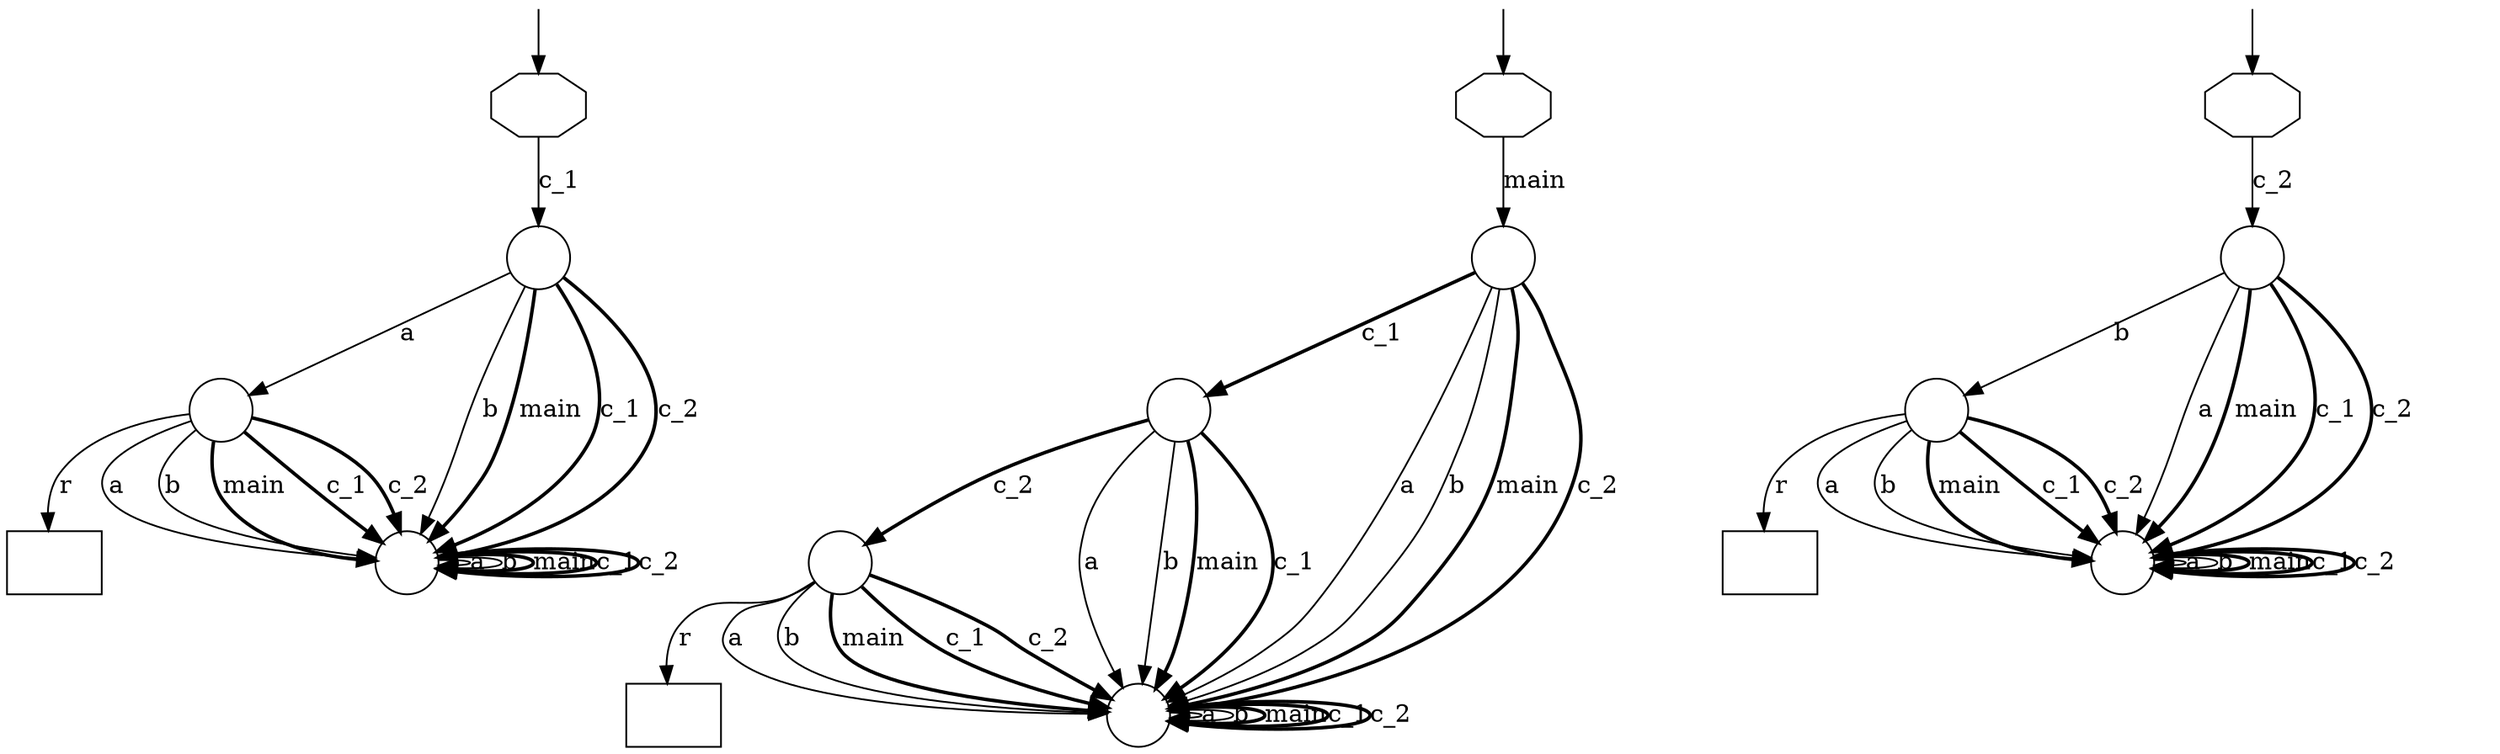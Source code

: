 digraph g {

	s0 [shape="octagon" label=""];
	s1 [shape="box" label=""];
	s2 [shape="circle" label=""];
	s3 [shape="circle" label=""];
	s4 [shape="circle" label=""];
	s5 [shape="octagon" label=""];
	s6 [shape="box" label=""];
	s7 [shape="circle" label=""];
	s8 [shape="circle" label=""];
	s9 [shape="circle" label=""];
	s10 [shape="circle" label=""];
	s11 [shape="octagon" label=""];
	s12 [shape="box" label=""];
	s13 [shape="circle" label=""];
	s14 [shape="circle" label=""];
	s15 [shape="circle" label=""];
	s0 -> s2 [style="" label="c_1"];
	s2 -> s3 [style="" label="a"];
	s2 -> s4 [style="" label="b"];
	s2 -> s4 [style="bold" label="main"];
	s2 -> s4 [style="bold" label="c_1"];
	s2 -> s4 [style="bold" label="c_2"];
	s3 -> s1 [style="" label="r"];
	s3 -> s4 [style="" label="a"];
	s3 -> s4 [style="" label="b"];
	s3 -> s4 [style="bold" label="main"];
	s3 -> s4 [style="bold" label="c_1"];
	s3 -> s4 [style="bold" label="c_2"];
	s4 -> s4 [style="" label="a"];
	s4 -> s4 [style="" label="b"];
	s4 -> s4 [style="bold" label="main"];
	s4 -> s4 [style="bold" label="c_1"];
	s4 -> s4 [style="bold" label="c_2"];
	s5 -> s7 [style="" label="main"];
	s7 -> s10 [style="" label="a"];
	s7 -> s10 [style="" label="b"];
	s7 -> s10 [style="bold" label="main"];
	s7 -> s8 [style="bold" label="c_1"];
	s7 -> s10 [style="bold" label="c_2"];
	s8 -> s10 [style="" label="a"];
	s8 -> s10 [style="" label="b"];
	s8 -> s10 [style="bold" label="main"];
	s8 -> s10 [style="bold" label="c_1"];
	s8 -> s9 [style="bold" label="c_2"];
	s9 -> s6 [style="" label="r"];
	s9 -> s10 [style="" label="a"];
	s9 -> s10 [style="" label="b"];
	s9 -> s10 [style="bold" label="main"];
	s9 -> s10 [style="bold" label="c_1"];
	s9 -> s10 [style="bold" label="c_2"];
	s10 -> s10 [style="" label="a"];
	s10 -> s10 [style="" label="b"];
	s10 -> s10 [style="bold" label="main"];
	s10 -> s10 [style="bold" label="c_1"];
	s10 -> s10 [style="bold" label="c_2"];
	s11 -> s13 [style="" label="c_2"];
	s13 -> s15 [style="" label="a"];
	s13 -> s14 [style="" label="b"];
	s13 -> s15 [style="bold" label="main"];
	s13 -> s15 [style="bold" label="c_1"];
	s13 -> s15 [style="bold" label="c_2"];
	s14 -> s12 [style="" label="r"];
	s14 -> s15 [style="" label="a"];
	s14 -> s15 [style="" label="b"];
	s14 -> s15 [style="bold" label="main"];
	s14 -> s15 [style="bold" label="c_1"];
	s14 -> s15 [style="bold" label="c_2"];
	s15 -> s15 [style="" label="a"];
	s15 -> s15 [style="" label="b"];
	s15 -> s15 [style="bold" label="main"];
	s15 -> s15 [style="bold" label="c_1"];
	s15 -> s15 [style="bold" label="c_2"];

__start0 [label="" shape="none" width="0" height="0"];
__start0 -> s5;
__start1 [label="" shape="none" width="0" height="0"];
__start1 -> s11;
__start2 [label="" shape="none" width="0" height="0"];
__start2 -> s0;

}
